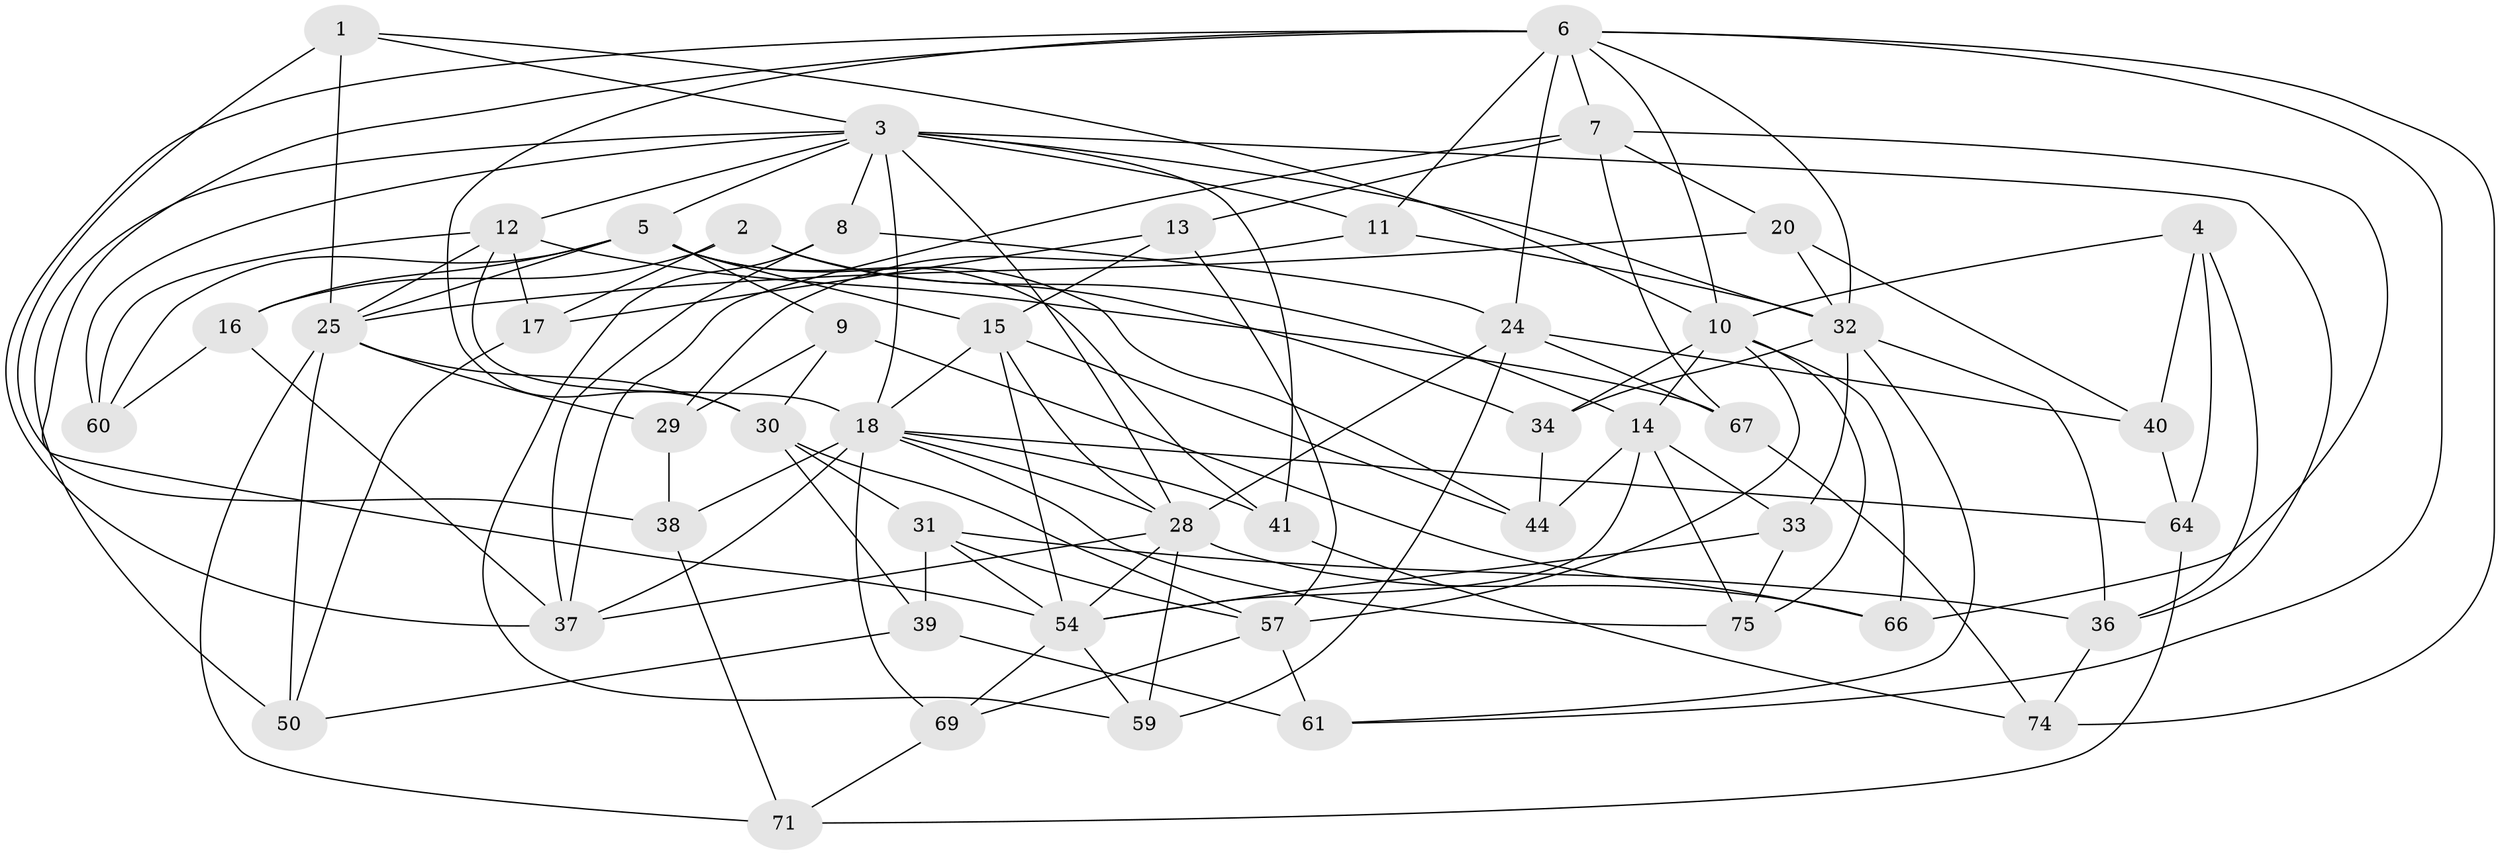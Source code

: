 // original degree distribution, {4: 1.0}
// Generated by graph-tools (version 1.1) at 2025/20/03/04/25 18:20:31]
// undirected, 48 vertices, 127 edges
graph export_dot {
graph [start="1"]
  node [color=gray90,style=filled];
  1;
  2;
  3 [super="+26+23"];
  4;
  5 [super="+19"];
  6 [super="+22+27+48"];
  7 [super="+58"];
  8;
  9;
  10 [super="+68"];
  11;
  12 [super="+65"];
  13;
  14 [super="+51"];
  15 [super="+21"];
  16;
  17;
  18 [super="+42"];
  20;
  24 [super="+35"];
  25 [super="+43"];
  28 [super="+76+49"];
  29;
  30 [super="+52"];
  31 [super="+72"];
  32 [super="+46"];
  33;
  34;
  36 [super="+62"];
  37 [super="+45"];
  38;
  39;
  40;
  41;
  44;
  50;
  54 [super="+55"];
  57 [super="+63"];
  59;
  60;
  61;
  64;
  66;
  67;
  69;
  71;
  74;
  75;
  1 -- 38;
  1 -- 25;
  1 -- 10;
  1 -- 3;
  2 -- 16;
  2 -- 14;
  2 -- 17;
  2 -- 34;
  3 -- 12;
  3 -- 11;
  3 -- 50;
  3 -- 36;
  3 -- 8;
  3 -- 28;
  3 -- 18;
  3 -- 32;
  3 -- 41;
  3 -- 60;
  3 -- 5;
  4 -- 10;
  4 -- 40;
  4 -- 64;
  4 -- 36;
  5 -- 15;
  5 -- 16;
  5 -- 9;
  5 -- 25;
  5 -- 41;
  5 -- 60;
  5 -- 44;
  6 -- 11;
  6 -- 61;
  6 -- 7;
  6 -- 37;
  6 -- 32;
  6 -- 74;
  6 -- 24;
  6 -- 10;
  6 -- 30;
  6 -- 54;
  7 -- 20;
  7 -- 13;
  7 -- 66;
  7 -- 67;
  7 -- 37;
  8 -- 24;
  8 -- 59;
  8 -- 37;
  9 -- 30;
  9 -- 66;
  9 -- 29;
  10 -- 75;
  10 -- 57;
  10 -- 66;
  10 -- 34;
  10 -- 14;
  11 -- 29;
  11 -- 32;
  12 -- 60;
  12 -- 17;
  12 -- 67;
  12 -- 25;
  12 -- 18;
  13 -- 57;
  13 -- 17;
  13 -- 15;
  14 -- 33;
  14 -- 54;
  14 -- 75;
  14 -- 44;
  15 -- 28;
  15 -- 18;
  15 -- 44;
  15 -- 54;
  16 -- 37;
  16 -- 60;
  17 -- 50;
  18 -- 41;
  18 -- 37;
  18 -- 28;
  18 -- 64;
  18 -- 69;
  18 -- 38;
  18 -- 75;
  20 -- 40;
  20 -- 32;
  20 -- 25;
  24 -- 40;
  24 -- 59;
  24 -- 67;
  24 -- 28;
  25 -- 29;
  25 -- 50;
  25 -- 71;
  25 -- 30;
  28 -- 37;
  28 -- 66;
  28 -- 59;
  28 -- 54;
  29 -- 38;
  30 -- 31;
  30 -- 57;
  30 -- 39;
  31 -- 36 [weight=2];
  31 -- 39;
  31 -- 57;
  31 -- 54;
  32 -- 61;
  32 -- 33;
  32 -- 34;
  32 -- 36;
  33 -- 75;
  33 -- 54;
  34 -- 44;
  36 -- 74;
  38 -- 71;
  39 -- 50;
  39 -- 61;
  40 -- 64;
  41 -- 74;
  54 -- 69;
  54 -- 59;
  57 -- 69;
  57 -- 61;
  64 -- 71;
  67 -- 74;
  69 -- 71;
}
